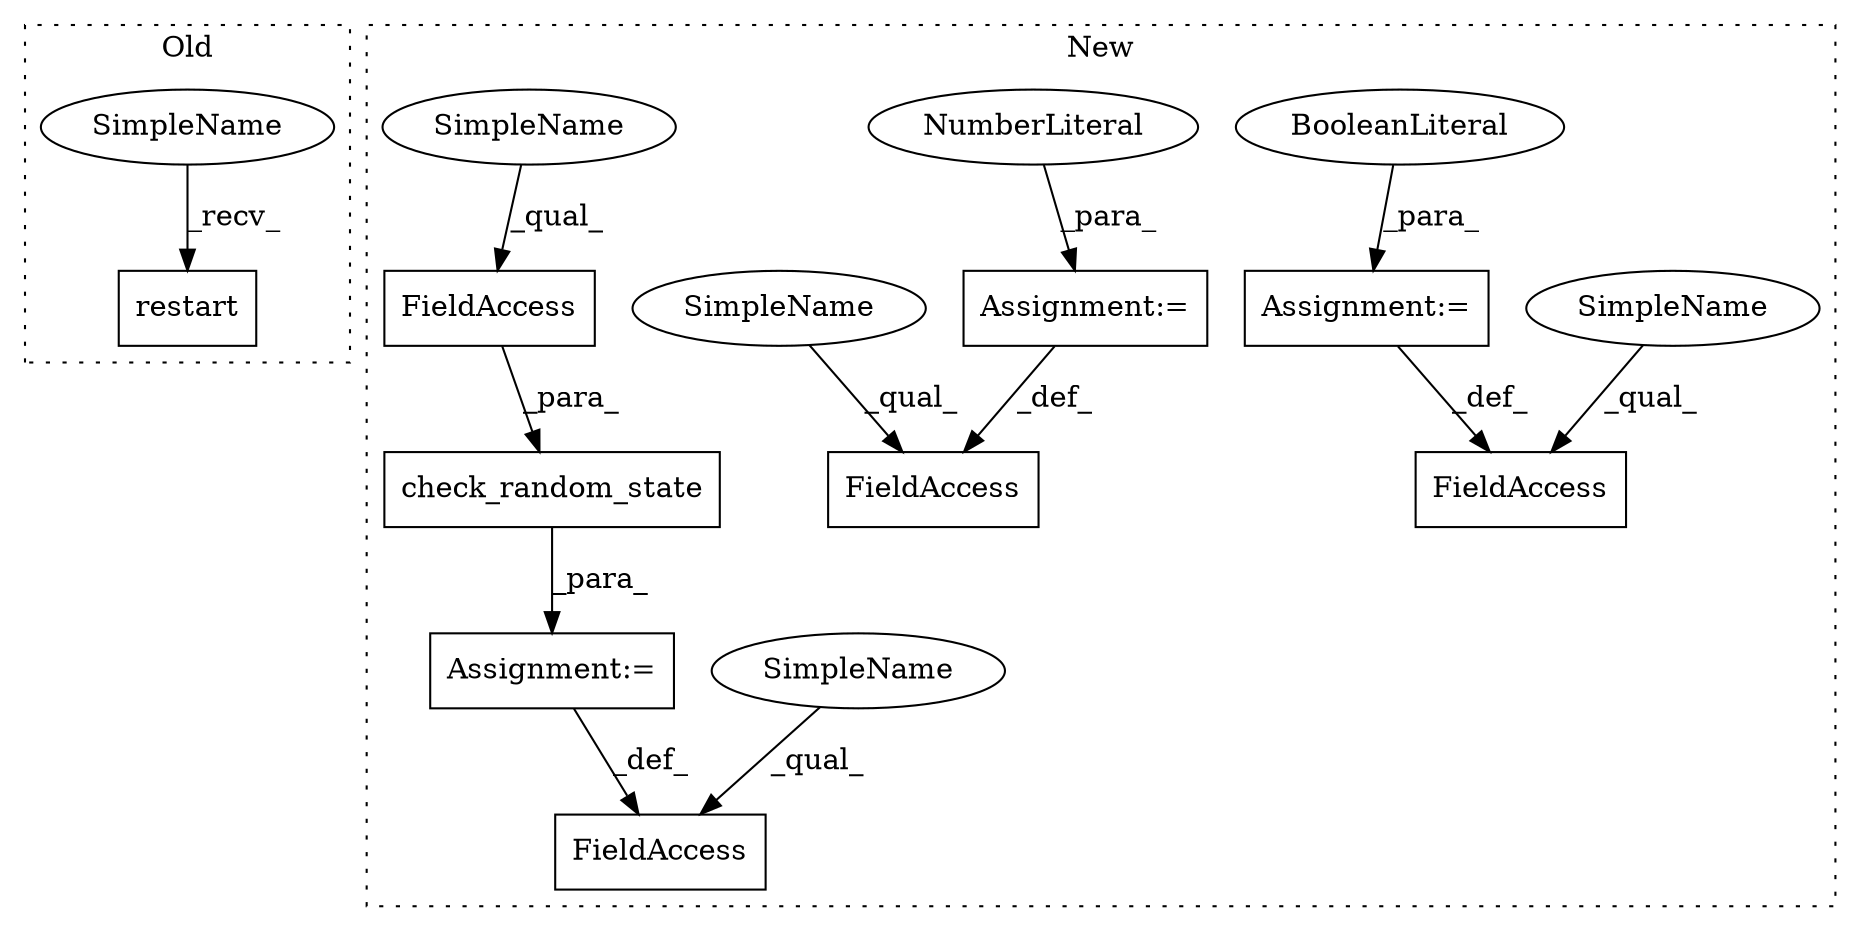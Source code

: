 digraph G {
subgraph cluster0 {
1 [label="restart" a="32" s="2968" l="9" shape="box"];
12 [label="SimpleName" a="42" s="2963" l="4" shape="ellipse"];
label = "Old";
style="dotted";
}
subgraph cluster1 {
2 [label="check_random_state" a="32" s="2238,2284" l="19,1" shape="box"];
3 [label="FieldAccess" a="22" s="2219" l="18" shape="box"];
4 [label="FieldAccess" a="22" s="2257" l="27" shape="box"];
5 [label="Assignment:=" a="7" s="2237" l="1" shape="box"];
6 [label="FieldAccess" a="22" s="2291" l="30" shape="box"];
7 [label="Assignment:=" a="7" s="2321" l="1" shape="box"];
8 [label="FieldAccess" a="22" s="2333" l="15" shape="box"];
9 [label="BooleanLiteral" a="9" s="2322" l="5" shape="ellipse"];
10 [label="Assignment:=" a="7" s="2348" l="1" shape="box"];
11 [label="NumberLiteral" a="34" s="2349" l="1" shape="ellipse"];
13 [label="SimpleName" a="42" s="2291" l="4" shape="ellipse"];
14 [label="SimpleName" a="42" s="2219" l="4" shape="ellipse"];
15 [label="SimpleName" a="42" s="2333" l="4" shape="ellipse"];
16 [label="SimpleName" a="42" s="2257" l="4" shape="ellipse"];
label = "New";
style="dotted";
}
2 -> 5 [label="_para_"];
4 -> 2 [label="_para_"];
5 -> 3 [label="_def_"];
7 -> 6 [label="_def_"];
9 -> 7 [label="_para_"];
10 -> 8 [label="_def_"];
11 -> 10 [label="_para_"];
12 -> 1 [label="_recv_"];
13 -> 6 [label="_qual_"];
14 -> 3 [label="_qual_"];
15 -> 8 [label="_qual_"];
16 -> 4 [label="_qual_"];
}